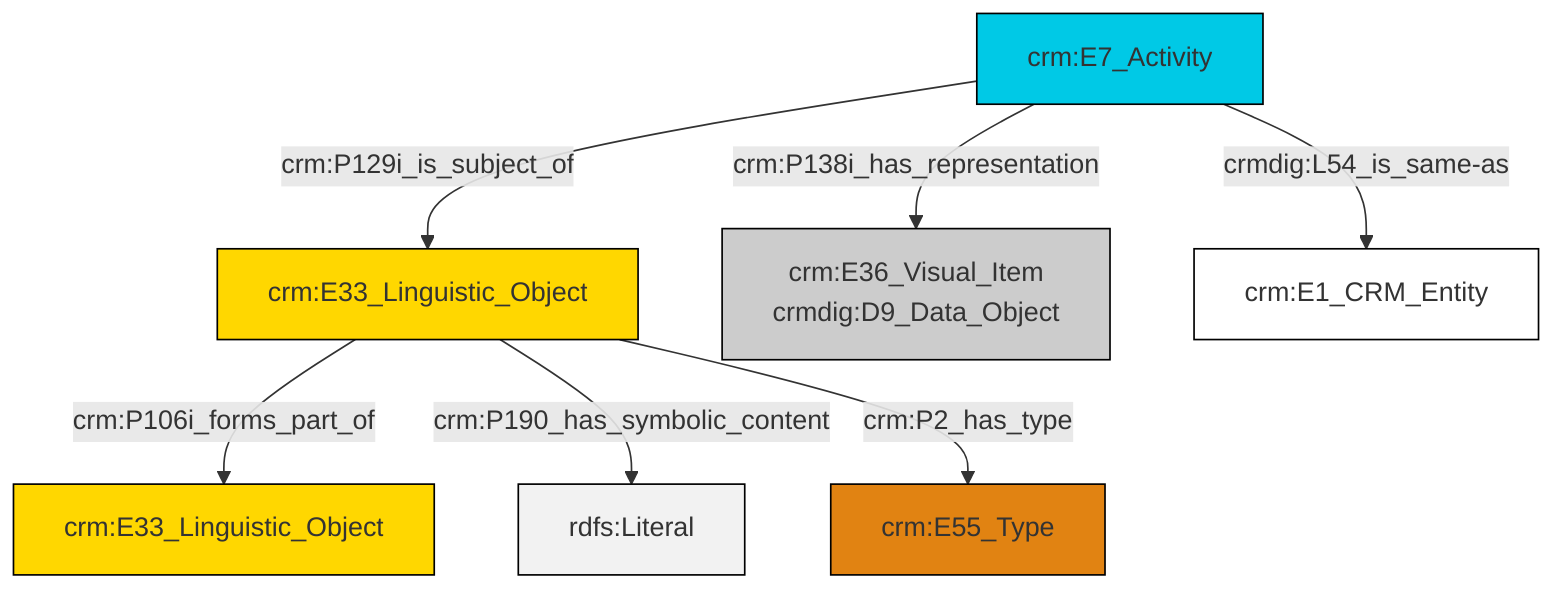 graph TD
classDef Literal fill:#f2f2f2,stroke:#000000;
classDef CRM_Entity fill:#FFFFFF,stroke:#000000;
classDef Temporal_Entity fill:#00C9E6, stroke:#000000;
classDef Type fill:#E18312, stroke:#000000;
classDef Time-Span fill:#2C9C91, stroke:#000000;
classDef Appellation fill:#FFEB7F, stroke:#000000;
classDef Place fill:#008836, stroke:#000000;
classDef Persistent_Item fill:#B266B2, stroke:#000000;
classDef Conceptual_Object fill:#FFD700, stroke:#000000;
classDef Physical_Thing fill:#D2B48C, stroke:#000000;
classDef Actor fill:#f58aad, stroke:#000000;
classDef PC_Classes fill:#4ce600, stroke:#000000;
classDef Multi fill:#cccccc,stroke:#000000;

0["crm:E7_Activity"]:::Temporal_Entity -->|crm:P129i_is_subject_of| 1["crm:E33_Linguistic_Object"]:::Conceptual_Object
1["crm:E33_Linguistic_Object"]:::Conceptual_Object -->|crm:P106i_forms_part_of| 2["crm:E33_Linguistic_Object"]:::Conceptual_Object
0["crm:E7_Activity"]:::Temporal_Entity -->|crm:P138i_has_representation| 6["crm:E36_Visual_Item<br>crmdig:D9_Data_Object"]:::Multi
0["crm:E7_Activity"]:::Temporal_Entity -->|crmdig:L54_is_same-as| 10["crm:E1_CRM_Entity"]:::CRM_Entity
1["crm:E33_Linguistic_Object"]:::Conceptual_Object -->|crm:P190_has_symbolic_content| 12[rdfs:Literal]:::Literal
1["crm:E33_Linguistic_Object"]:::Conceptual_Object -->|crm:P2_has_type| 3["crm:E55_Type"]:::Type